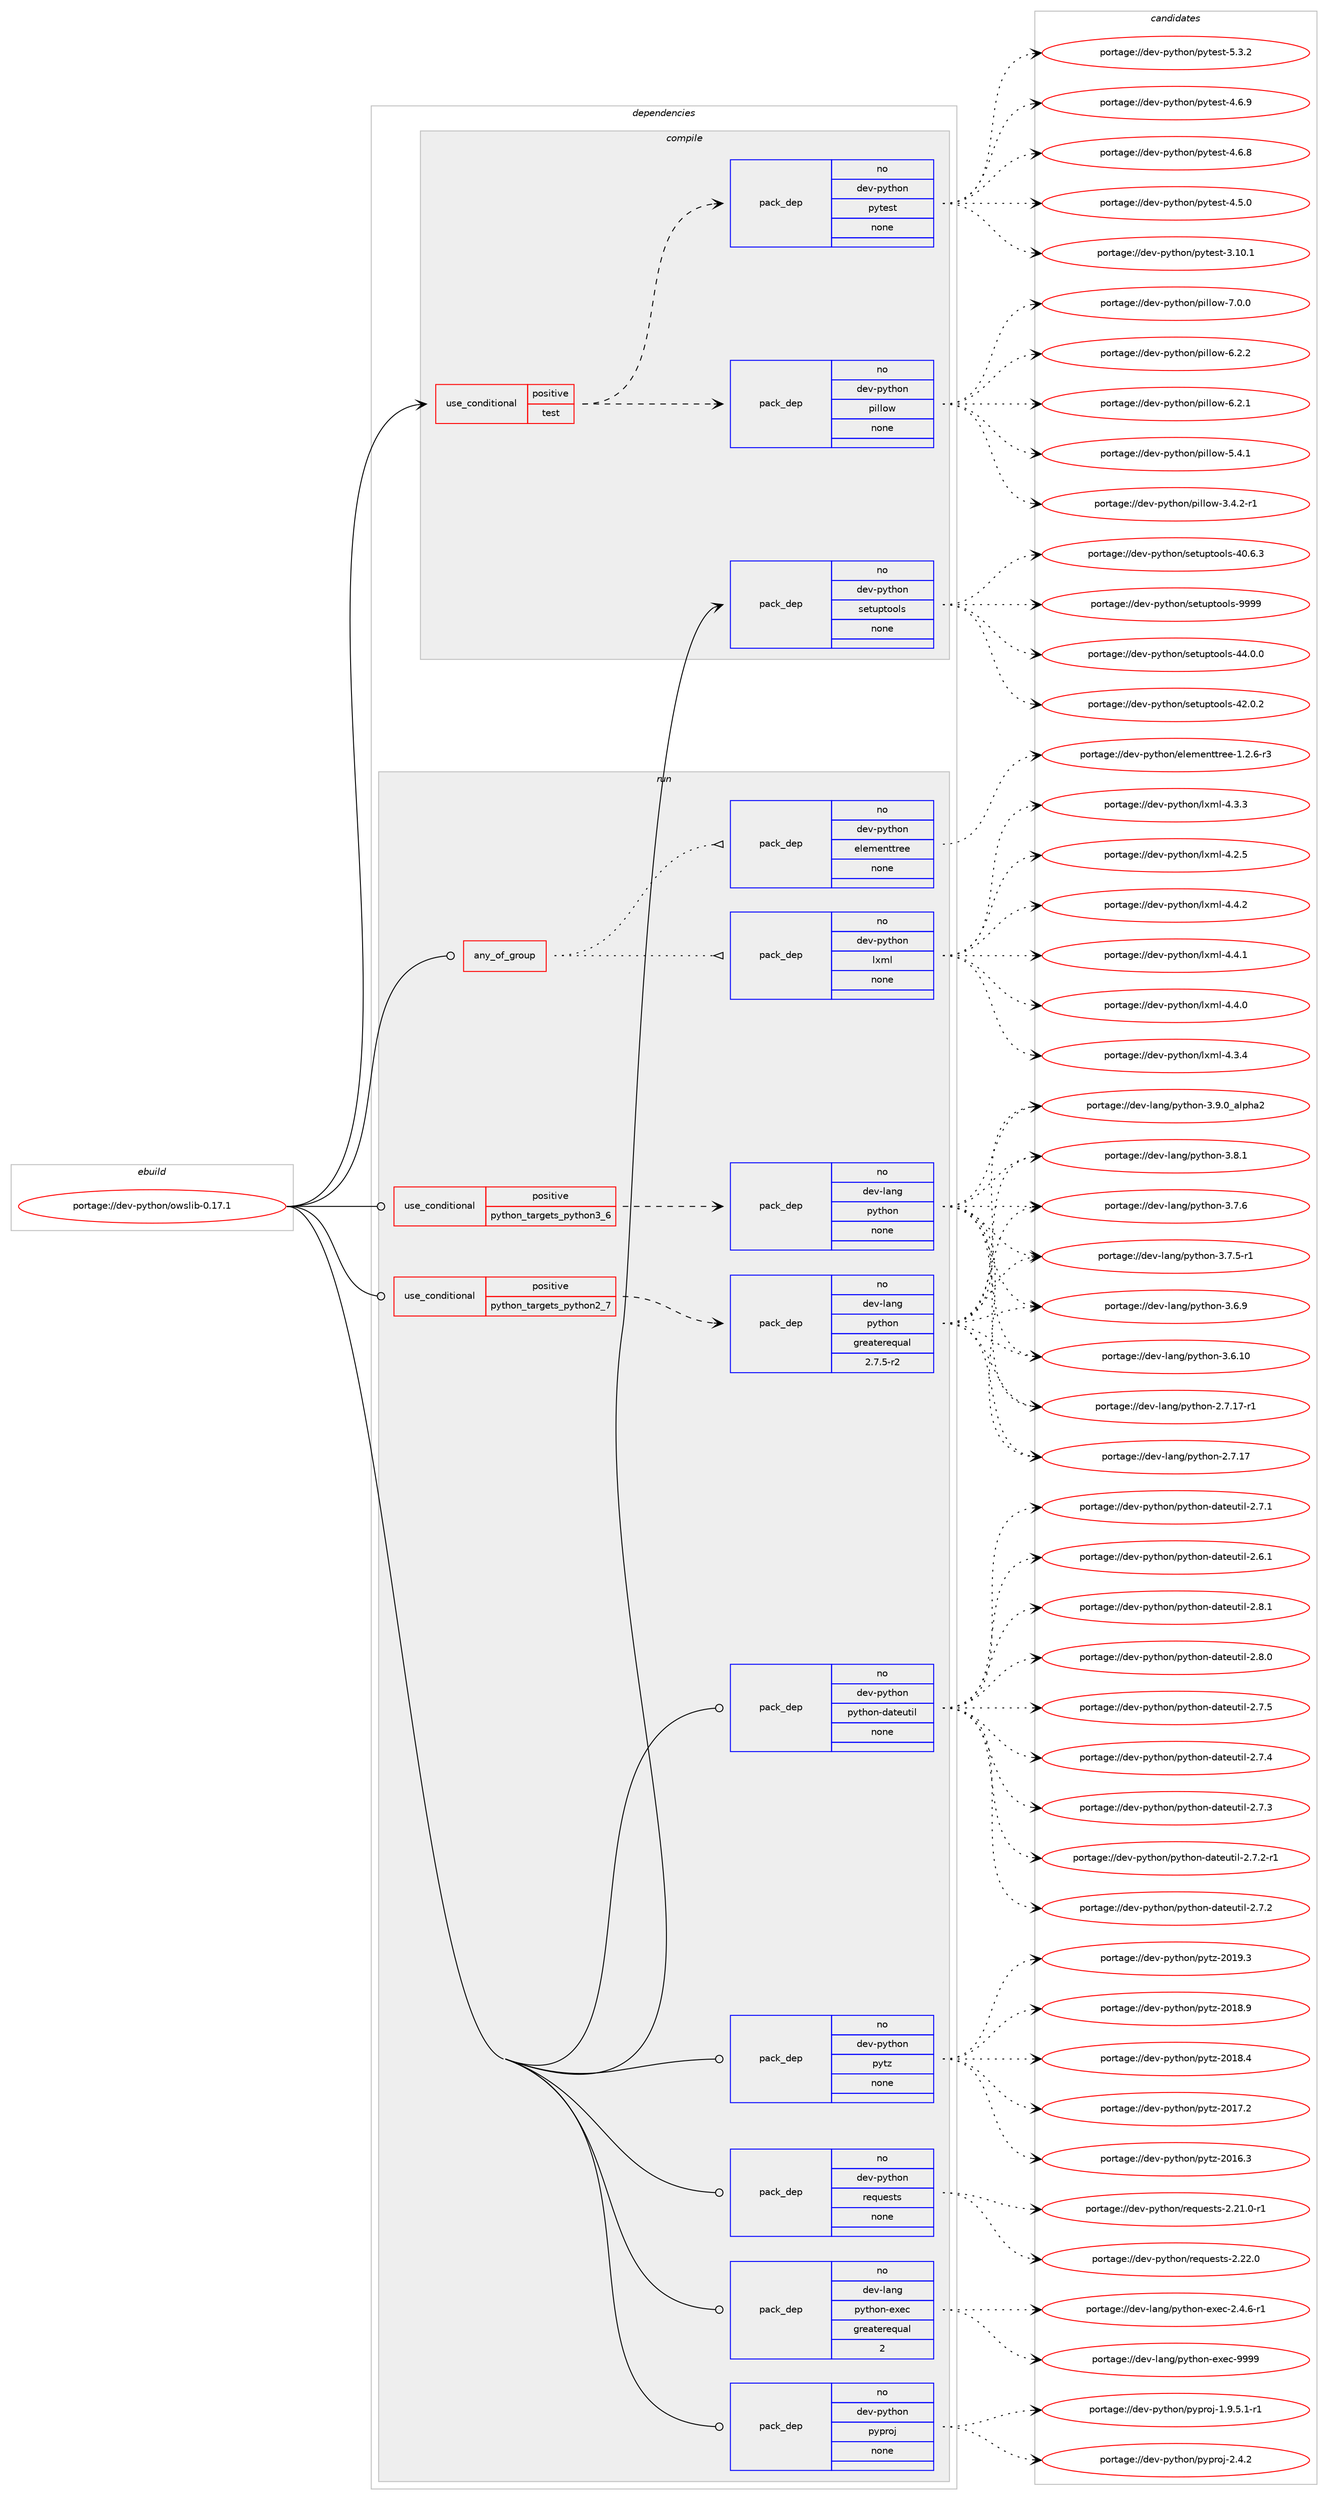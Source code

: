 digraph prolog {

# *************
# Graph options
# *************

newrank=true;
concentrate=true;
compound=true;
graph [rankdir=LR,fontname=Helvetica,fontsize=10,ranksep=1.5];#, ranksep=2.5, nodesep=0.2];
edge  [arrowhead=vee];
node  [fontname=Helvetica,fontsize=10];

# **********
# The ebuild
# **********

subgraph cluster_leftcol {
color=gray;
rank=same;
label=<<i>ebuild</i>>;
id [label="portage://dev-python/owslib-0.17.1", color=red, width=4, href="../dev-python/owslib-0.17.1.svg"];
}

# ****************
# The dependencies
# ****************

subgraph cluster_midcol {
color=gray;
label=<<i>dependencies</i>>;
subgraph cluster_compile {
fillcolor="#eeeeee";
style=filled;
label=<<i>compile</i>>;
subgraph cond111507 {
dependency444595 [label=<<TABLE BORDER="0" CELLBORDER="1" CELLSPACING="0" CELLPADDING="4"><TR><TD ROWSPAN="3" CELLPADDING="10">use_conditional</TD></TR><TR><TD>positive</TD></TR><TR><TD>test</TD></TR></TABLE>>, shape=none, color=red];
subgraph pack328117 {
dependency444596 [label=<<TABLE BORDER="0" CELLBORDER="1" CELLSPACING="0" CELLPADDING="4" WIDTH="220"><TR><TD ROWSPAN="6" CELLPADDING="30">pack_dep</TD></TR><TR><TD WIDTH="110">no</TD></TR><TR><TD>dev-python</TD></TR><TR><TD>pillow</TD></TR><TR><TD>none</TD></TR><TR><TD></TD></TR></TABLE>>, shape=none, color=blue];
}
dependency444595:e -> dependency444596:w [weight=20,style="dashed",arrowhead="vee"];
subgraph pack328118 {
dependency444597 [label=<<TABLE BORDER="0" CELLBORDER="1" CELLSPACING="0" CELLPADDING="4" WIDTH="220"><TR><TD ROWSPAN="6" CELLPADDING="30">pack_dep</TD></TR><TR><TD WIDTH="110">no</TD></TR><TR><TD>dev-python</TD></TR><TR><TD>pytest</TD></TR><TR><TD>none</TD></TR><TR><TD></TD></TR></TABLE>>, shape=none, color=blue];
}
dependency444595:e -> dependency444597:w [weight=20,style="dashed",arrowhead="vee"];
}
id:e -> dependency444595:w [weight=20,style="solid",arrowhead="vee"];
subgraph pack328119 {
dependency444598 [label=<<TABLE BORDER="0" CELLBORDER="1" CELLSPACING="0" CELLPADDING="4" WIDTH="220"><TR><TD ROWSPAN="6" CELLPADDING="30">pack_dep</TD></TR><TR><TD WIDTH="110">no</TD></TR><TR><TD>dev-python</TD></TR><TR><TD>setuptools</TD></TR><TR><TD>none</TD></TR><TR><TD></TD></TR></TABLE>>, shape=none, color=blue];
}
id:e -> dependency444598:w [weight=20,style="solid",arrowhead="vee"];
}
subgraph cluster_compileandrun {
fillcolor="#eeeeee";
style=filled;
label=<<i>compile and run</i>>;
}
subgraph cluster_run {
fillcolor="#eeeeee";
style=filled;
label=<<i>run</i>>;
subgraph any4760 {
dependency444599 [label=<<TABLE BORDER="0" CELLBORDER="1" CELLSPACING="0" CELLPADDING="4"><TR><TD CELLPADDING="10">any_of_group</TD></TR></TABLE>>, shape=none, color=red];subgraph pack328120 {
dependency444600 [label=<<TABLE BORDER="0" CELLBORDER="1" CELLSPACING="0" CELLPADDING="4" WIDTH="220"><TR><TD ROWSPAN="6" CELLPADDING="30">pack_dep</TD></TR><TR><TD WIDTH="110">no</TD></TR><TR><TD>dev-python</TD></TR><TR><TD>elementtree</TD></TR><TR><TD>none</TD></TR><TR><TD></TD></TR></TABLE>>, shape=none, color=blue];
}
dependency444599:e -> dependency444600:w [weight=20,style="dotted",arrowhead="oinv"];
subgraph pack328121 {
dependency444601 [label=<<TABLE BORDER="0" CELLBORDER="1" CELLSPACING="0" CELLPADDING="4" WIDTH="220"><TR><TD ROWSPAN="6" CELLPADDING="30">pack_dep</TD></TR><TR><TD WIDTH="110">no</TD></TR><TR><TD>dev-python</TD></TR><TR><TD>lxml</TD></TR><TR><TD>none</TD></TR><TR><TD></TD></TR></TABLE>>, shape=none, color=blue];
}
dependency444599:e -> dependency444601:w [weight=20,style="dotted",arrowhead="oinv"];
}
id:e -> dependency444599:w [weight=20,style="solid",arrowhead="odot"];
subgraph cond111508 {
dependency444602 [label=<<TABLE BORDER="0" CELLBORDER="1" CELLSPACING="0" CELLPADDING="4"><TR><TD ROWSPAN="3" CELLPADDING="10">use_conditional</TD></TR><TR><TD>positive</TD></TR><TR><TD>python_targets_python2_7</TD></TR></TABLE>>, shape=none, color=red];
subgraph pack328122 {
dependency444603 [label=<<TABLE BORDER="0" CELLBORDER="1" CELLSPACING="0" CELLPADDING="4" WIDTH="220"><TR><TD ROWSPAN="6" CELLPADDING="30">pack_dep</TD></TR><TR><TD WIDTH="110">no</TD></TR><TR><TD>dev-lang</TD></TR><TR><TD>python</TD></TR><TR><TD>greaterequal</TD></TR><TR><TD>2.7.5-r2</TD></TR></TABLE>>, shape=none, color=blue];
}
dependency444602:e -> dependency444603:w [weight=20,style="dashed",arrowhead="vee"];
}
id:e -> dependency444602:w [weight=20,style="solid",arrowhead="odot"];
subgraph cond111509 {
dependency444604 [label=<<TABLE BORDER="0" CELLBORDER="1" CELLSPACING="0" CELLPADDING="4"><TR><TD ROWSPAN="3" CELLPADDING="10">use_conditional</TD></TR><TR><TD>positive</TD></TR><TR><TD>python_targets_python3_6</TD></TR></TABLE>>, shape=none, color=red];
subgraph pack328123 {
dependency444605 [label=<<TABLE BORDER="0" CELLBORDER="1" CELLSPACING="0" CELLPADDING="4" WIDTH="220"><TR><TD ROWSPAN="6" CELLPADDING="30">pack_dep</TD></TR><TR><TD WIDTH="110">no</TD></TR><TR><TD>dev-lang</TD></TR><TR><TD>python</TD></TR><TR><TD>none</TD></TR><TR><TD></TD></TR></TABLE>>, shape=none, color=blue];
}
dependency444604:e -> dependency444605:w [weight=20,style="dashed",arrowhead="vee"];
}
id:e -> dependency444604:w [weight=20,style="solid",arrowhead="odot"];
subgraph pack328124 {
dependency444606 [label=<<TABLE BORDER="0" CELLBORDER="1" CELLSPACING="0" CELLPADDING="4" WIDTH="220"><TR><TD ROWSPAN="6" CELLPADDING="30">pack_dep</TD></TR><TR><TD WIDTH="110">no</TD></TR><TR><TD>dev-lang</TD></TR><TR><TD>python-exec</TD></TR><TR><TD>greaterequal</TD></TR><TR><TD>2</TD></TR></TABLE>>, shape=none, color=blue];
}
id:e -> dependency444606:w [weight=20,style="solid",arrowhead="odot"];
subgraph pack328125 {
dependency444607 [label=<<TABLE BORDER="0" CELLBORDER="1" CELLSPACING="0" CELLPADDING="4" WIDTH="220"><TR><TD ROWSPAN="6" CELLPADDING="30">pack_dep</TD></TR><TR><TD WIDTH="110">no</TD></TR><TR><TD>dev-python</TD></TR><TR><TD>pyproj</TD></TR><TR><TD>none</TD></TR><TR><TD></TD></TR></TABLE>>, shape=none, color=blue];
}
id:e -> dependency444607:w [weight=20,style="solid",arrowhead="odot"];
subgraph pack328126 {
dependency444608 [label=<<TABLE BORDER="0" CELLBORDER="1" CELLSPACING="0" CELLPADDING="4" WIDTH="220"><TR><TD ROWSPAN="6" CELLPADDING="30">pack_dep</TD></TR><TR><TD WIDTH="110">no</TD></TR><TR><TD>dev-python</TD></TR><TR><TD>python-dateutil</TD></TR><TR><TD>none</TD></TR><TR><TD></TD></TR></TABLE>>, shape=none, color=blue];
}
id:e -> dependency444608:w [weight=20,style="solid",arrowhead="odot"];
subgraph pack328127 {
dependency444609 [label=<<TABLE BORDER="0" CELLBORDER="1" CELLSPACING="0" CELLPADDING="4" WIDTH="220"><TR><TD ROWSPAN="6" CELLPADDING="30">pack_dep</TD></TR><TR><TD WIDTH="110">no</TD></TR><TR><TD>dev-python</TD></TR><TR><TD>pytz</TD></TR><TR><TD>none</TD></TR><TR><TD></TD></TR></TABLE>>, shape=none, color=blue];
}
id:e -> dependency444609:w [weight=20,style="solid",arrowhead="odot"];
subgraph pack328128 {
dependency444610 [label=<<TABLE BORDER="0" CELLBORDER="1" CELLSPACING="0" CELLPADDING="4" WIDTH="220"><TR><TD ROWSPAN="6" CELLPADDING="30">pack_dep</TD></TR><TR><TD WIDTH="110">no</TD></TR><TR><TD>dev-python</TD></TR><TR><TD>requests</TD></TR><TR><TD>none</TD></TR><TR><TD></TD></TR></TABLE>>, shape=none, color=blue];
}
id:e -> dependency444610:w [weight=20,style="solid",arrowhead="odot"];
}
}

# **************
# The candidates
# **************

subgraph cluster_choices {
rank=same;
color=gray;
label=<<i>candidates</i>>;

subgraph choice328117 {
color=black;
nodesep=1;
choice1001011184511212111610411111047112105108108111119455546484648 [label="portage://dev-python/pillow-7.0.0", color=red, width=4,href="../dev-python/pillow-7.0.0.svg"];
choice1001011184511212111610411111047112105108108111119455446504650 [label="portage://dev-python/pillow-6.2.2", color=red, width=4,href="../dev-python/pillow-6.2.2.svg"];
choice1001011184511212111610411111047112105108108111119455446504649 [label="portage://dev-python/pillow-6.2.1", color=red, width=4,href="../dev-python/pillow-6.2.1.svg"];
choice1001011184511212111610411111047112105108108111119455346524649 [label="portage://dev-python/pillow-5.4.1", color=red, width=4,href="../dev-python/pillow-5.4.1.svg"];
choice10010111845112121116104111110471121051081081111194551465246504511449 [label="portage://dev-python/pillow-3.4.2-r1", color=red, width=4,href="../dev-python/pillow-3.4.2-r1.svg"];
dependency444596:e -> choice1001011184511212111610411111047112105108108111119455546484648:w [style=dotted,weight="100"];
dependency444596:e -> choice1001011184511212111610411111047112105108108111119455446504650:w [style=dotted,weight="100"];
dependency444596:e -> choice1001011184511212111610411111047112105108108111119455446504649:w [style=dotted,weight="100"];
dependency444596:e -> choice1001011184511212111610411111047112105108108111119455346524649:w [style=dotted,weight="100"];
dependency444596:e -> choice10010111845112121116104111110471121051081081111194551465246504511449:w [style=dotted,weight="100"];
}
subgraph choice328118 {
color=black;
nodesep=1;
choice1001011184511212111610411111047112121116101115116455346514650 [label="portage://dev-python/pytest-5.3.2", color=red, width=4,href="../dev-python/pytest-5.3.2.svg"];
choice1001011184511212111610411111047112121116101115116455246544657 [label="portage://dev-python/pytest-4.6.9", color=red, width=4,href="../dev-python/pytest-4.6.9.svg"];
choice1001011184511212111610411111047112121116101115116455246544656 [label="portage://dev-python/pytest-4.6.8", color=red, width=4,href="../dev-python/pytest-4.6.8.svg"];
choice1001011184511212111610411111047112121116101115116455246534648 [label="portage://dev-python/pytest-4.5.0", color=red, width=4,href="../dev-python/pytest-4.5.0.svg"];
choice100101118451121211161041111104711212111610111511645514649484649 [label="portage://dev-python/pytest-3.10.1", color=red, width=4,href="../dev-python/pytest-3.10.1.svg"];
dependency444597:e -> choice1001011184511212111610411111047112121116101115116455346514650:w [style=dotted,weight="100"];
dependency444597:e -> choice1001011184511212111610411111047112121116101115116455246544657:w [style=dotted,weight="100"];
dependency444597:e -> choice1001011184511212111610411111047112121116101115116455246544656:w [style=dotted,weight="100"];
dependency444597:e -> choice1001011184511212111610411111047112121116101115116455246534648:w [style=dotted,weight="100"];
dependency444597:e -> choice100101118451121211161041111104711212111610111511645514649484649:w [style=dotted,weight="100"];
}
subgraph choice328119 {
color=black;
nodesep=1;
choice10010111845112121116104111110471151011161171121161111111081154557575757 [label="portage://dev-python/setuptools-9999", color=red, width=4,href="../dev-python/setuptools-9999.svg"];
choice100101118451121211161041111104711510111611711211611111110811545525246484648 [label="portage://dev-python/setuptools-44.0.0", color=red, width=4,href="../dev-python/setuptools-44.0.0.svg"];
choice100101118451121211161041111104711510111611711211611111110811545525046484650 [label="portage://dev-python/setuptools-42.0.2", color=red, width=4,href="../dev-python/setuptools-42.0.2.svg"];
choice100101118451121211161041111104711510111611711211611111110811545524846544651 [label="portage://dev-python/setuptools-40.6.3", color=red, width=4,href="../dev-python/setuptools-40.6.3.svg"];
dependency444598:e -> choice10010111845112121116104111110471151011161171121161111111081154557575757:w [style=dotted,weight="100"];
dependency444598:e -> choice100101118451121211161041111104711510111611711211611111110811545525246484648:w [style=dotted,weight="100"];
dependency444598:e -> choice100101118451121211161041111104711510111611711211611111110811545525046484650:w [style=dotted,weight="100"];
dependency444598:e -> choice100101118451121211161041111104711510111611711211611111110811545524846544651:w [style=dotted,weight="100"];
}
subgraph choice328120 {
color=black;
nodesep=1;
choice10010111845112121116104111110471011081011091011101161161141011014549465046544511451 [label="portage://dev-python/elementtree-1.2.6-r3", color=red, width=4,href="../dev-python/elementtree-1.2.6-r3.svg"];
dependency444600:e -> choice10010111845112121116104111110471011081011091011101161161141011014549465046544511451:w [style=dotted,weight="100"];
}
subgraph choice328121 {
color=black;
nodesep=1;
choice1001011184511212111610411111047108120109108455246524650 [label="portage://dev-python/lxml-4.4.2", color=red, width=4,href="../dev-python/lxml-4.4.2.svg"];
choice1001011184511212111610411111047108120109108455246524649 [label="portage://dev-python/lxml-4.4.1", color=red, width=4,href="../dev-python/lxml-4.4.1.svg"];
choice1001011184511212111610411111047108120109108455246524648 [label="portage://dev-python/lxml-4.4.0", color=red, width=4,href="../dev-python/lxml-4.4.0.svg"];
choice1001011184511212111610411111047108120109108455246514652 [label="portage://dev-python/lxml-4.3.4", color=red, width=4,href="../dev-python/lxml-4.3.4.svg"];
choice1001011184511212111610411111047108120109108455246514651 [label="portage://dev-python/lxml-4.3.3", color=red, width=4,href="../dev-python/lxml-4.3.3.svg"];
choice1001011184511212111610411111047108120109108455246504653 [label="portage://dev-python/lxml-4.2.5", color=red, width=4,href="../dev-python/lxml-4.2.5.svg"];
dependency444601:e -> choice1001011184511212111610411111047108120109108455246524650:w [style=dotted,weight="100"];
dependency444601:e -> choice1001011184511212111610411111047108120109108455246524649:w [style=dotted,weight="100"];
dependency444601:e -> choice1001011184511212111610411111047108120109108455246524648:w [style=dotted,weight="100"];
dependency444601:e -> choice1001011184511212111610411111047108120109108455246514652:w [style=dotted,weight="100"];
dependency444601:e -> choice1001011184511212111610411111047108120109108455246514651:w [style=dotted,weight="100"];
dependency444601:e -> choice1001011184511212111610411111047108120109108455246504653:w [style=dotted,weight="100"];
}
subgraph choice328122 {
color=black;
nodesep=1;
choice10010111845108971101034711212111610411111045514657464895971081121049750 [label="portage://dev-lang/python-3.9.0_alpha2", color=red, width=4,href="../dev-lang/python-3.9.0_alpha2.svg"];
choice100101118451089711010347112121116104111110455146564649 [label="portage://dev-lang/python-3.8.1", color=red, width=4,href="../dev-lang/python-3.8.1.svg"];
choice100101118451089711010347112121116104111110455146554654 [label="portage://dev-lang/python-3.7.6", color=red, width=4,href="../dev-lang/python-3.7.6.svg"];
choice1001011184510897110103471121211161041111104551465546534511449 [label="portage://dev-lang/python-3.7.5-r1", color=red, width=4,href="../dev-lang/python-3.7.5-r1.svg"];
choice100101118451089711010347112121116104111110455146544657 [label="portage://dev-lang/python-3.6.9", color=red, width=4,href="../dev-lang/python-3.6.9.svg"];
choice10010111845108971101034711212111610411111045514654464948 [label="portage://dev-lang/python-3.6.10", color=red, width=4,href="../dev-lang/python-3.6.10.svg"];
choice100101118451089711010347112121116104111110455046554649554511449 [label="portage://dev-lang/python-2.7.17-r1", color=red, width=4,href="../dev-lang/python-2.7.17-r1.svg"];
choice10010111845108971101034711212111610411111045504655464955 [label="portage://dev-lang/python-2.7.17", color=red, width=4,href="../dev-lang/python-2.7.17.svg"];
dependency444603:e -> choice10010111845108971101034711212111610411111045514657464895971081121049750:w [style=dotted,weight="100"];
dependency444603:e -> choice100101118451089711010347112121116104111110455146564649:w [style=dotted,weight="100"];
dependency444603:e -> choice100101118451089711010347112121116104111110455146554654:w [style=dotted,weight="100"];
dependency444603:e -> choice1001011184510897110103471121211161041111104551465546534511449:w [style=dotted,weight="100"];
dependency444603:e -> choice100101118451089711010347112121116104111110455146544657:w [style=dotted,weight="100"];
dependency444603:e -> choice10010111845108971101034711212111610411111045514654464948:w [style=dotted,weight="100"];
dependency444603:e -> choice100101118451089711010347112121116104111110455046554649554511449:w [style=dotted,weight="100"];
dependency444603:e -> choice10010111845108971101034711212111610411111045504655464955:w [style=dotted,weight="100"];
}
subgraph choice328123 {
color=black;
nodesep=1;
choice10010111845108971101034711212111610411111045514657464895971081121049750 [label="portage://dev-lang/python-3.9.0_alpha2", color=red, width=4,href="../dev-lang/python-3.9.0_alpha2.svg"];
choice100101118451089711010347112121116104111110455146564649 [label="portage://dev-lang/python-3.8.1", color=red, width=4,href="../dev-lang/python-3.8.1.svg"];
choice100101118451089711010347112121116104111110455146554654 [label="portage://dev-lang/python-3.7.6", color=red, width=4,href="../dev-lang/python-3.7.6.svg"];
choice1001011184510897110103471121211161041111104551465546534511449 [label="portage://dev-lang/python-3.7.5-r1", color=red, width=4,href="../dev-lang/python-3.7.5-r1.svg"];
choice100101118451089711010347112121116104111110455146544657 [label="portage://dev-lang/python-3.6.9", color=red, width=4,href="../dev-lang/python-3.6.9.svg"];
choice10010111845108971101034711212111610411111045514654464948 [label="portage://dev-lang/python-3.6.10", color=red, width=4,href="../dev-lang/python-3.6.10.svg"];
choice100101118451089711010347112121116104111110455046554649554511449 [label="portage://dev-lang/python-2.7.17-r1", color=red, width=4,href="../dev-lang/python-2.7.17-r1.svg"];
choice10010111845108971101034711212111610411111045504655464955 [label="portage://dev-lang/python-2.7.17", color=red, width=4,href="../dev-lang/python-2.7.17.svg"];
dependency444605:e -> choice10010111845108971101034711212111610411111045514657464895971081121049750:w [style=dotted,weight="100"];
dependency444605:e -> choice100101118451089711010347112121116104111110455146564649:w [style=dotted,weight="100"];
dependency444605:e -> choice100101118451089711010347112121116104111110455146554654:w [style=dotted,weight="100"];
dependency444605:e -> choice1001011184510897110103471121211161041111104551465546534511449:w [style=dotted,weight="100"];
dependency444605:e -> choice100101118451089711010347112121116104111110455146544657:w [style=dotted,weight="100"];
dependency444605:e -> choice10010111845108971101034711212111610411111045514654464948:w [style=dotted,weight="100"];
dependency444605:e -> choice100101118451089711010347112121116104111110455046554649554511449:w [style=dotted,weight="100"];
dependency444605:e -> choice10010111845108971101034711212111610411111045504655464955:w [style=dotted,weight="100"];
}
subgraph choice328124 {
color=black;
nodesep=1;
choice10010111845108971101034711212111610411111045101120101994557575757 [label="portage://dev-lang/python-exec-9999", color=red, width=4,href="../dev-lang/python-exec-9999.svg"];
choice10010111845108971101034711212111610411111045101120101994550465246544511449 [label="portage://dev-lang/python-exec-2.4.6-r1", color=red, width=4,href="../dev-lang/python-exec-2.4.6-r1.svg"];
dependency444606:e -> choice10010111845108971101034711212111610411111045101120101994557575757:w [style=dotted,weight="100"];
dependency444606:e -> choice10010111845108971101034711212111610411111045101120101994550465246544511449:w [style=dotted,weight="100"];
}
subgraph choice328125 {
color=black;
nodesep=1;
choice1001011184511212111610411111047112121112114111106455046524650 [label="portage://dev-python/pyproj-2.4.2", color=red, width=4,href="../dev-python/pyproj-2.4.2.svg"];
choice100101118451121211161041111104711212111211411110645494657465346494511449 [label="portage://dev-python/pyproj-1.9.5.1-r1", color=red, width=4,href="../dev-python/pyproj-1.9.5.1-r1.svg"];
dependency444607:e -> choice1001011184511212111610411111047112121112114111106455046524650:w [style=dotted,weight="100"];
dependency444607:e -> choice100101118451121211161041111104711212111211411110645494657465346494511449:w [style=dotted,weight="100"];
}
subgraph choice328126 {
color=black;
nodesep=1;
choice10010111845112121116104111110471121211161041111104510097116101117116105108455046564649 [label="portage://dev-python/python-dateutil-2.8.1", color=red, width=4,href="../dev-python/python-dateutil-2.8.1.svg"];
choice10010111845112121116104111110471121211161041111104510097116101117116105108455046564648 [label="portage://dev-python/python-dateutil-2.8.0", color=red, width=4,href="../dev-python/python-dateutil-2.8.0.svg"];
choice10010111845112121116104111110471121211161041111104510097116101117116105108455046554653 [label="portage://dev-python/python-dateutil-2.7.5", color=red, width=4,href="../dev-python/python-dateutil-2.7.5.svg"];
choice10010111845112121116104111110471121211161041111104510097116101117116105108455046554652 [label="portage://dev-python/python-dateutil-2.7.4", color=red, width=4,href="../dev-python/python-dateutil-2.7.4.svg"];
choice10010111845112121116104111110471121211161041111104510097116101117116105108455046554651 [label="portage://dev-python/python-dateutil-2.7.3", color=red, width=4,href="../dev-python/python-dateutil-2.7.3.svg"];
choice100101118451121211161041111104711212111610411111045100971161011171161051084550465546504511449 [label="portage://dev-python/python-dateutil-2.7.2-r1", color=red, width=4,href="../dev-python/python-dateutil-2.7.2-r1.svg"];
choice10010111845112121116104111110471121211161041111104510097116101117116105108455046554650 [label="portage://dev-python/python-dateutil-2.7.2", color=red, width=4,href="../dev-python/python-dateutil-2.7.2.svg"];
choice10010111845112121116104111110471121211161041111104510097116101117116105108455046554649 [label="portage://dev-python/python-dateutil-2.7.1", color=red, width=4,href="../dev-python/python-dateutil-2.7.1.svg"];
choice10010111845112121116104111110471121211161041111104510097116101117116105108455046544649 [label="portage://dev-python/python-dateutil-2.6.1", color=red, width=4,href="../dev-python/python-dateutil-2.6.1.svg"];
dependency444608:e -> choice10010111845112121116104111110471121211161041111104510097116101117116105108455046564649:w [style=dotted,weight="100"];
dependency444608:e -> choice10010111845112121116104111110471121211161041111104510097116101117116105108455046564648:w [style=dotted,weight="100"];
dependency444608:e -> choice10010111845112121116104111110471121211161041111104510097116101117116105108455046554653:w [style=dotted,weight="100"];
dependency444608:e -> choice10010111845112121116104111110471121211161041111104510097116101117116105108455046554652:w [style=dotted,weight="100"];
dependency444608:e -> choice10010111845112121116104111110471121211161041111104510097116101117116105108455046554651:w [style=dotted,weight="100"];
dependency444608:e -> choice100101118451121211161041111104711212111610411111045100971161011171161051084550465546504511449:w [style=dotted,weight="100"];
dependency444608:e -> choice10010111845112121116104111110471121211161041111104510097116101117116105108455046554650:w [style=dotted,weight="100"];
dependency444608:e -> choice10010111845112121116104111110471121211161041111104510097116101117116105108455046554649:w [style=dotted,weight="100"];
dependency444608:e -> choice10010111845112121116104111110471121211161041111104510097116101117116105108455046544649:w [style=dotted,weight="100"];
}
subgraph choice328127 {
color=black;
nodesep=1;
choice100101118451121211161041111104711212111612245504849574651 [label="portage://dev-python/pytz-2019.3", color=red, width=4,href="../dev-python/pytz-2019.3.svg"];
choice100101118451121211161041111104711212111612245504849564657 [label="portage://dev-python/pytz-2018.9", color=red, width=4,href="../dev-python/pytz-2018.9.svg"];
choice100101118451121211161041111104711212111612245504849564652 [label="portage://dev-python/pytz-2018.4", color=red, width=4,href="../dev-python/pytz-2018.4.svg"];
choice100101118451121211161041111104711212111612245504849554650 [label="portage://dev-python/pytz-2017.2", color=red, width=4,href="../dev-python/pytz-2017.2.svg"];
choice100101118451121211161041111104711212111612245504849544651 [label="portage://dev-python/pytz-2016.3", color=red, width=4,href="../dev-python/pytz-2016.3.svg"];
dependency444609:e -> choice100101118451121211161041111104711212111612245504849574651:w [style=dotted,weight="100"];
dependency444609:e -> choice100101118451121211161041111104711212111612245504849564657:w [style=dotted,weight="100"];
dependency444609:e -> choice100101118451121211161041111104711212111612245504849564652:w [style=dotted,weight="100"];
dependency444609:e -> choice100101118451121211161041111104711212111612245504849554650:w [style=dotted,weight="100"];
dependency444609:e -> choice100101118451121211161041111104711212111612245504849544651:w [style=dotted,weight="100"];
}
subgraph choice328128 {
color=black;
nodesep=1;
choice100101118451121211161041111104711410111311710111511611545504650504648 [label="portage://dev-python/requests-2.22.0", color=red, width=4,href="../dev-python/requests-2.22.0.svg"];
choice1001011184511212111610411111047114101113117101115116115455046504946484511449 [label="portage://dev-python/requests-2.21.0-r1", color=red, width=4,href="../dev-python/requests-2.21.0-r1.svg"];
dependency444610:e -> choice100101118451121211161041111104711410111311710111511611545504650504648:w [style=dotted,weight="100"];
dependency444610:e -> choice1001011184511212111610411111047114101113117101115116115455046504946484511449:w [style=dotted,weight="100"];
}
}

}
